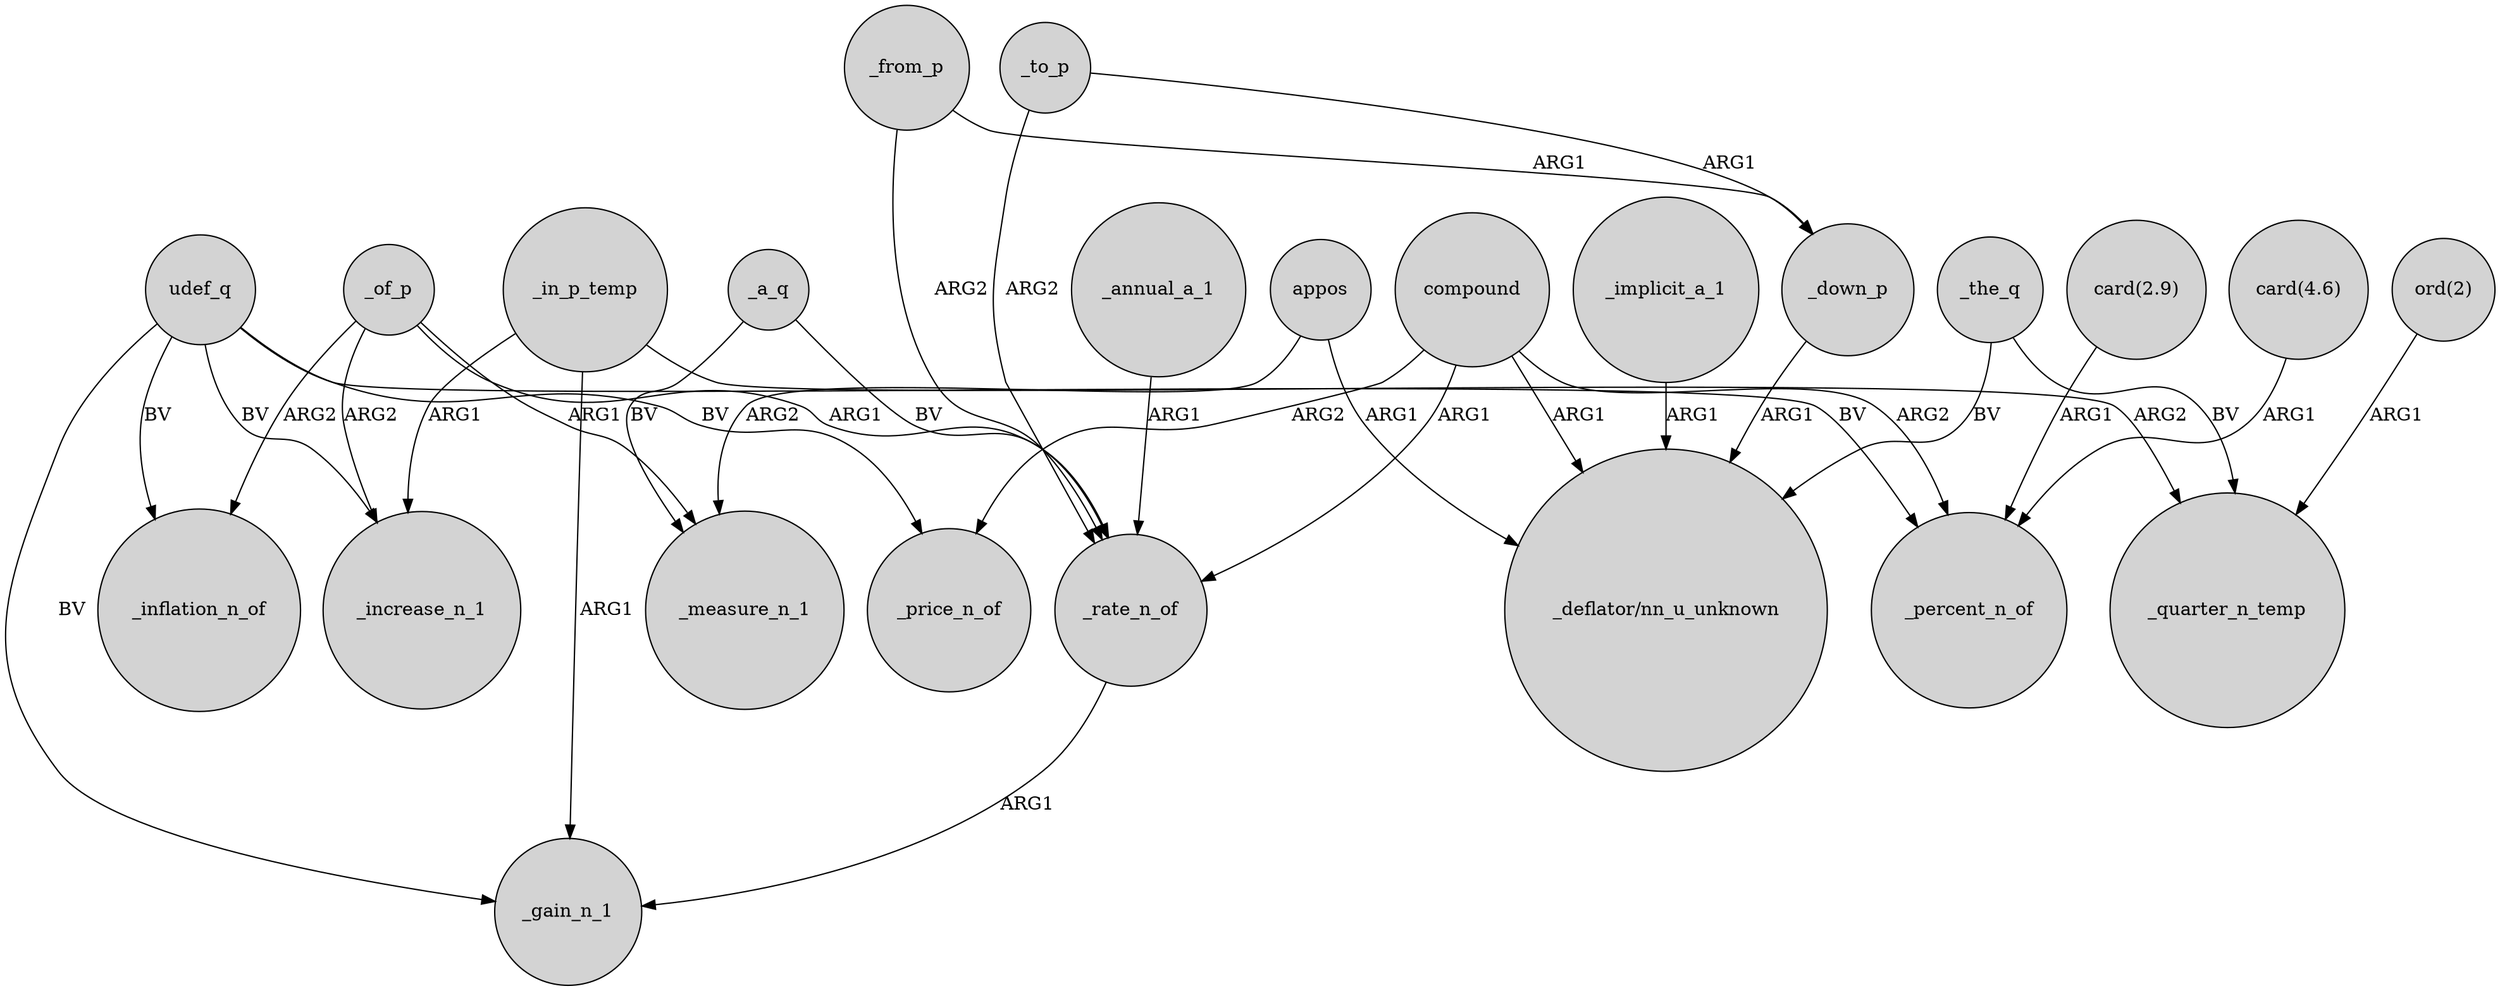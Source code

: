 digraph {
	node [shape=circle style=filled]
	appos -> "_deflator/nn_u_unknown" [label=ARG1]
	compound -> "_deflator/nn_u_unknown" [label=ARG1]
	udef_q -> _inflation_n_of [label=BV]
	compound -> _price_n_of [label=ARG2]
	udef_q -> _price_n_of [label=BV]
	_of_p -> _increase_n_1 [label=ARG2]
	udef_q -> _gain_n_1 [label=BV]
	_implicit_a_1 -> "_deflator/nn_u_unknown" [label=ARG1]
	_from_p -> _down_p [label=ARG1]
	_the_q -> _quarter_n_temp [label=BV]
	compound -> _rate_n_of [label=ARG1]
	"ord(2)" -> _quarter_n_temp [label=ARG1]
	_a_q -> _rate_n_of [label=BV]
	compound -> _percent_n_of [label=ARG2]
	_in_p_temp -> _increase_n_1 [label=ARG1]
	_in_p_temp -> _quarter_n_temp [label=ARG2]
	_of_p -> _inflation_n_of [label=ARG2]
	_down_p -> "_deflator/nn_u_unknown" [label=ARG1]
	_from_p -> _rate_n_of [label=ARG2]
	_a_q -> _measure_n_1 [label=BV]
	udef_q -> _increase_n_1 [label=BV]
	_rate_n_of -> _gain_n_1 [label=ARG1]
	_the_q -> "_deflator/nn_u_unknown" [label=BV]
	"card(4.6)" -> _percent_n_of [label=ARG1]
	"card(2.9)" -> _percent_n_of [label=ARG1]
	_annual_a_1 -> _rate_n_of [label=ARG1]
	appos -> _measure_n_1 [label=ARG2]
	_to_p -> _down_p [label=ARG1]
	udef_q -> _percent_n_of [label=BV]
	_of_p -> _measure_n_1 [label=ARG1]
	_in_p_temp -> _gain_n_1 [label=ARG1]
	_of_p -> _rate_n_of [label=ARG1]
	_to_p -> _rate_n_of [label=ARG2]
}
